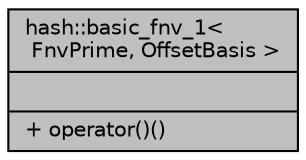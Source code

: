 digraph "hash::basic_fnv_1&lt; FnvPrime, OffsetBasis &gt;"
{
  edge [fontname="Helvetica",fontsize="10",labelfontname="Helvetica",labelfontsize="10"];
  node [fontname="Helvetica",fontsize="10",shape=record];
  Node1 [label="{hash::basic_fnv_1\<\l FnvPrime, OffsetBasis \>\n||+ operator()()\l}",height=0.2,width=0.4,color="black", fillcolor="grey75", style="filled", fontcolor="black"];
}
